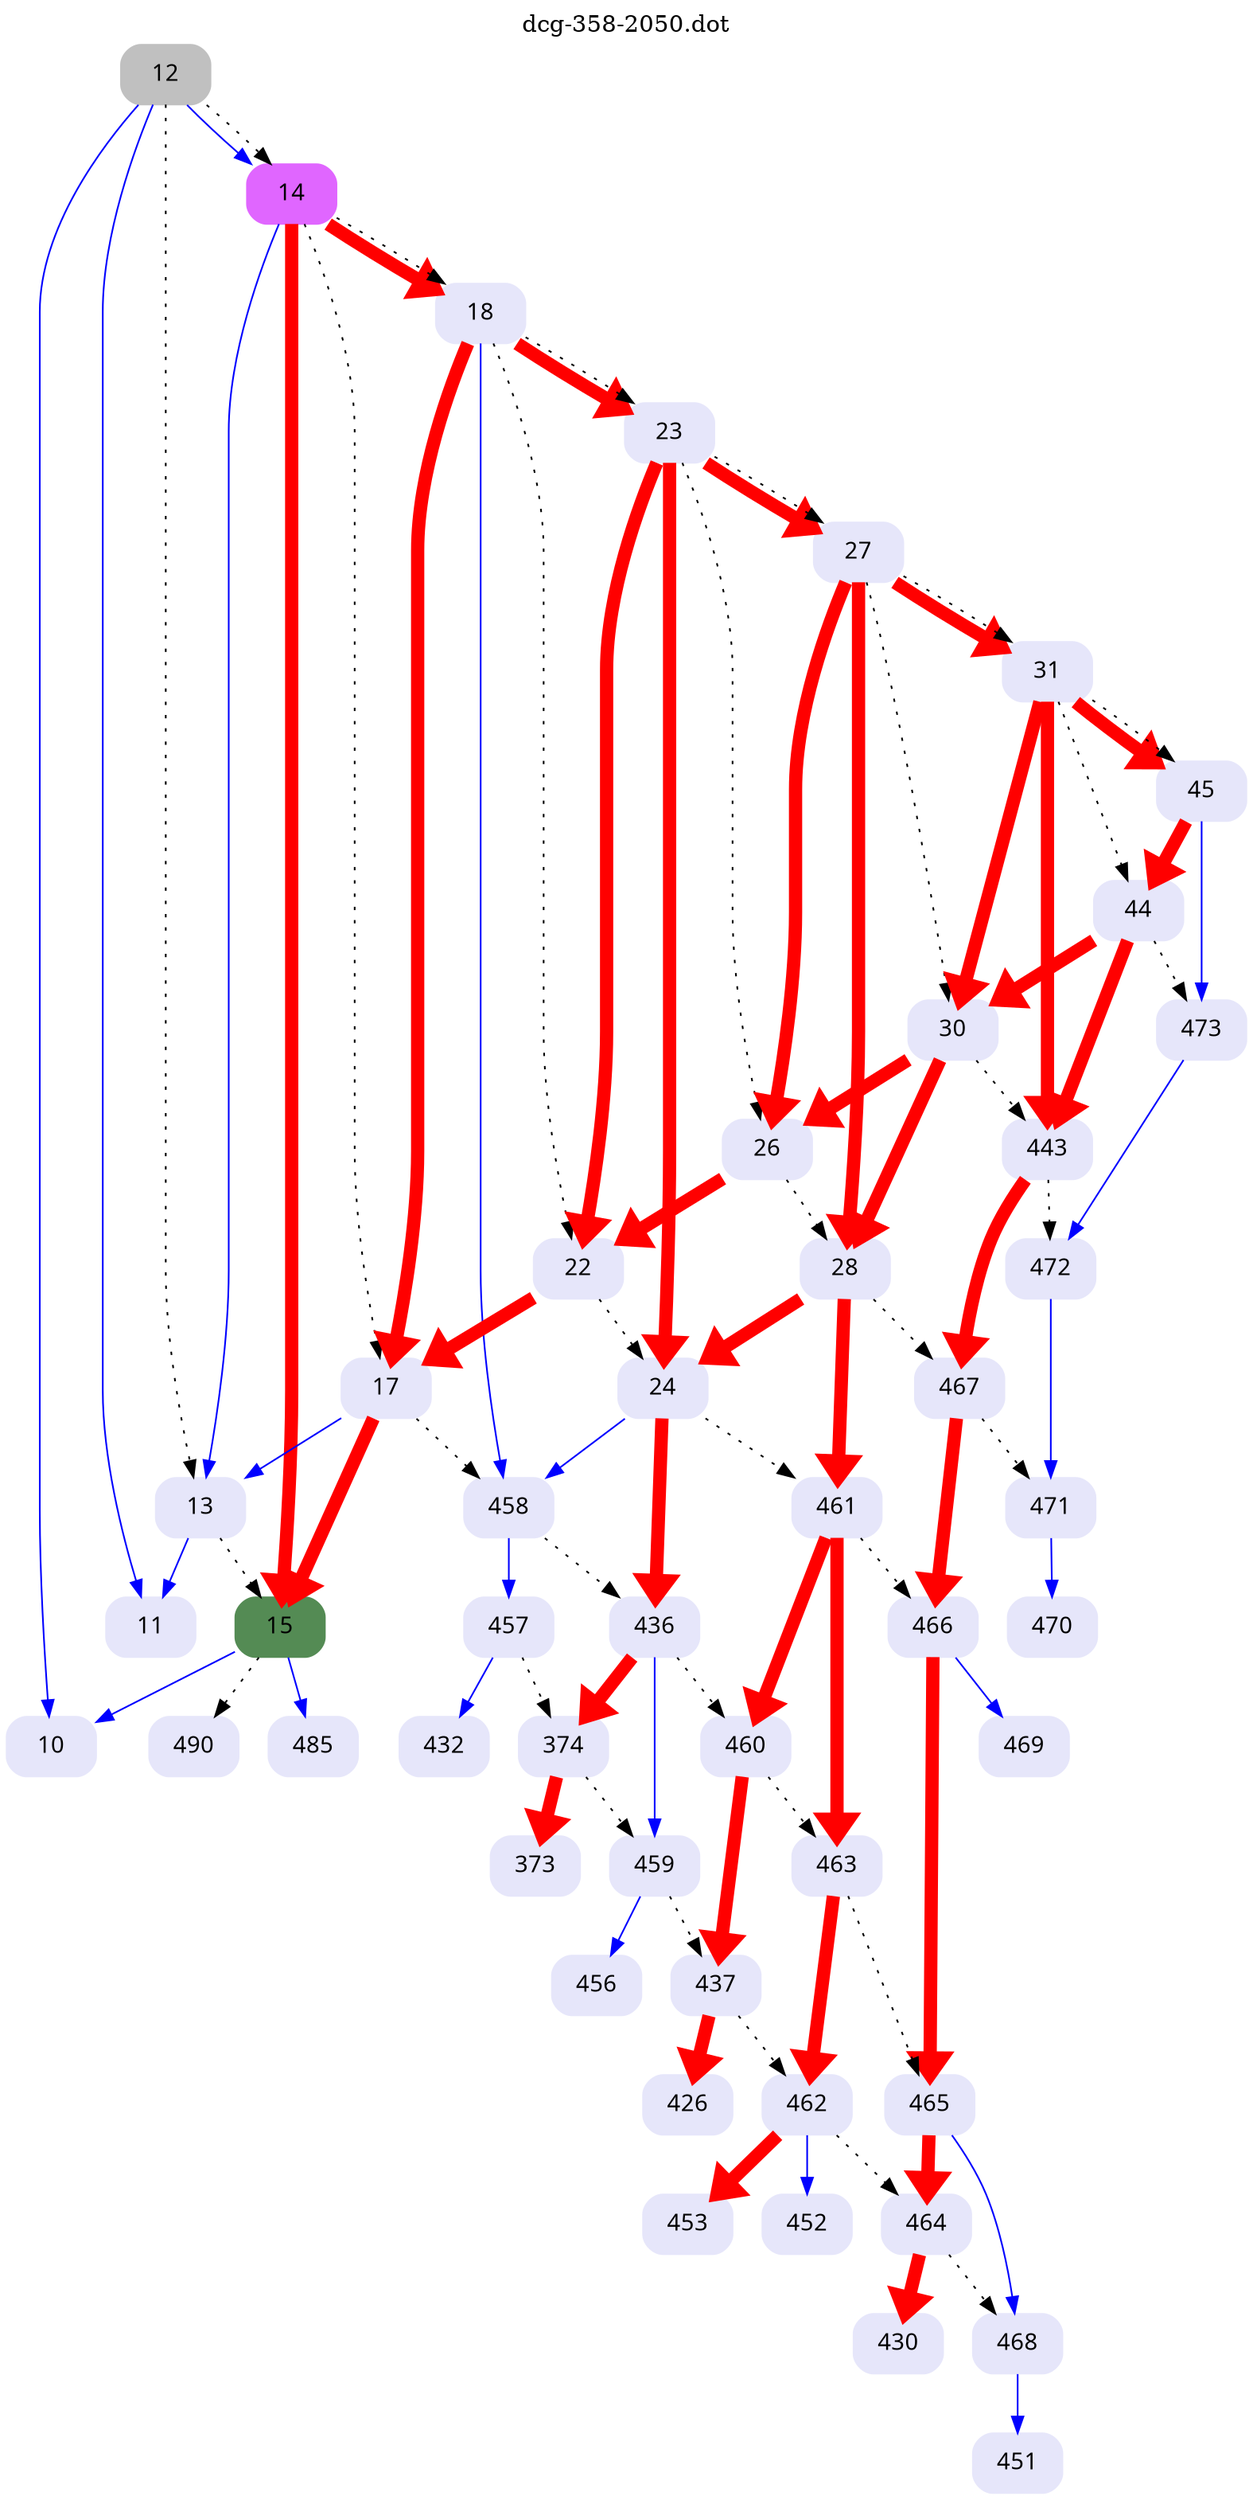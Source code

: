 digraph dcg_358 {
  labelloc="t";
  label="dcg-358-2050.dot";
  node [fontname="sans-serif"];
  node [shape=box style="rounded,filled"];
  n12 [label="12" color=grey];
  n12 -> n11 [color=blue penwidth=1];
  n12 -> n10 [color=blue penwidth=1];
  n12 -> n14 [color=blue penwidth=1];
  n12 -> n13 [style=dotted,label=""];
  n12 -> n14 [style=dotted,label=""];
  n14 [label="14" color=mediumorchid1];
  n14 -> n13 [color=blue penwidth=1];
  n14 -> n15 [color=red penwidth=8];
  n14 -> n18 [color=red penwidth=8];
  n14 -> n17 [style=dotted,label=""];
  n14 -> n18 [style=dotted,label=""];
  n18 [label="18" color=lavender];
  n18 -> n17 [color=red penwidth=8];
  n18 -> n458 [color=blue penwidth=1];
  n18 -> n23 [color=red penwidth=8];
  n18 -> n22 [style=dotted,label=""];
  n18 -> n23 [style=dotted,label=""];
  n23 [label="23" color=lavender];
  n23 -> n22 [color=red penwidth=8];
  n23 -> n24 [color=red penwidth=8];
  n23 -> n27 [color=red penwidth=8];
  n23 -> n26 [style=dotted,label=""];
  n23 -> n27 [style=dotted,label=""];
  n27 [label="27" color=lavender];
  n27 -> n26 [color=red penwidth=8];
  n27 -> n28 [color=red penwidth=8];
  n27 -> n31 [color=red penwidth=8];
  n27 -> n30 [style=dotted,label=""];
  n27 -> n31 [style=dotted,label=""];
  n31 [label="31" color=lavender];
  n31 -> n30 [color=red penwidth=8];
  n31 -> n443 [color=red penwidth=8];
  n31 -> n45 [color=red penwidth=8];
  n31 -> n44 [style=dotted,label=""];
  n31 -> n45 [style=dotted,label=""];
  n45 [label="45" color=lavender];
  n45 -> n44 [color=red penwidth=8];
  n45 -> n473 [color=blue penwidth=1];
  n473 [label="473" color=lavender];
  n473 -> n472 [color=blue penwidth=1];
  n472 [label="472" color=lavender];
  n472 -> n471 [color=blue penwidth=1];
  n471 [label="471" color=lavender];
  n471 -> n470 [color=blue penwidth=1];
  n470 [label="470" color=lavender];
  n44 [label="44" color=lavender];
  n44 -> n30 [color=red penwidth=8];
  n44 -> n443 [color=red penwidth=8];
  n44 -> n473 [style=dotted,label=""];
  n443 [label="443" color=lavender];
  n443 -> n467 [color=red penwidth=8];
  n443 -> n472 [style=dotted,label=""];
  n467 [label="467" color=lavender];
  n467 -> n466 [color=red penwidth=8];
  n467 -> n471 [style=dotted,label=""];
  n466 [label="466" color=lavender];
  n466 -> n465 [color=red penwidth=8];
  n466 -> n469 [color=blue penwidth=1];
  n469 [label="469" color=lavender];
  n465 [label="465" color=lavender];
  n465 -> n464 [color=red penwidth=8];
  n465 -> n468 [color=blue penwidth=1];
  n468 [label="468" color=lavender];
  n468 -> n451 [color=blue penwidth=1];
  n451 [label="451" color=lavender];
  n464 [label="464" color=lavender];
  n464 -> n430 [color=red penwidth=8];
  n464 -> n468 [style=dotted,label=""];
  n430 [label="430" color=lavender];
  n30 [label="30" color=lavender];
  n30 -> n26 [color=red penwidth=8];
  n30 -> n28 [color=red penwidth=8];
  n30 -> n443 [style=dotted,label=""];
  n28 [label="28" color=lavender];
  n28 -> n24 [color=red penwidth=8];
  n28 -> n461 [color=red penwidth=8];
  n28 -> n467 [style=dotted,label=""];
  n461 [label="461" color=lavender];
  n461 -> n460 [color=red penwidth=8];
  n461 -> n463 [color=red penwidth=8];
  n461 -> n466 [style=dotted,label=""];
  n463 [label="463" color=lavender];
  n463 -> n462 [color=red penwidth=8];
  n463 -> n465 [style=dotted,label=""];
  n462 [label="462" color=lavender];
  n462 -> n453 [color=red penwidth=8];
  n462 -> n452 [color=blue penwidth=1];
  n462 -> n464 [style=dotted,label=""];
  n452 [label="452" color=lavender];
  n453 [label="453" color=lavender];
  n460 [label="460" color=lavender];
  n460 -> n437 [color=red penwidth=8];
  n460 -> n463 [style=dotted,label=""];
  n437 [label="437" color=lavender];
  n437 -> n426 [color=red penwidth=8];
  n437 -> n462 [style=dotted,label=""];
  n426 [label="426" color=lavender];
  n24 [label="24" color=lavender];
  n24 -> n458 [color=blue penwidth=1];
  n24 -> n436 [color=red penwidth=8];
  n24 -> n461 [style=dotted,label=""];
  n436 [label="436" color=lavender];
  n436 -> n374 [color=red penwidth=8];
  n436 -> n459 [color=blue penwidth=1];
  n436 -> n460 [style=dotted,label=""];
  n459 [label="459" color=lavender];
  n459 -> n456 [color=blue penwidth=1];
  n459 -> n437 [style=dotted,label=""];
  n456 [label="456" color=lavender];
  n374 [label="374" color=lavender];
  n374 -> n373 [color=red penwidth=8];
  n374 -> n459 [style=dotted,label=""];
  n373 [label="373" color=lavender];
  n458 [label="458" color=lavender];
  n458 -> n457 [color=blue penwidth=1];
  n458 -> n436 [style=dotted,label=""];
  n457 [label="457" color=lavender];
  n457 -> n432 [color=blue penwidth=1];
  n457 -> n374 [style=dotted,label=""];
  n432 [label="432" color=lavender];
  n26 [label="26" color=lavender];
  n26 -> n22 [color=red penwidth=8];
  n26 -> n28 [style=dotted,label=""];
  n22 [label="22" color=lavender];
  n22 -> n17 [color=red penwidth=8];
  n22 -> n24 [style=dotted,label=""];
  n17 [label="17" color=lavender];
  n17 -> n13 [color=blue penwidth=1];
  n17 -> n15 [color=red penwidth=8];
  n17 -> n458 [style=dotted,label=""];
  n15 [label="15" color=palegreen4];
  n15 -> n10 [color=blue penwidth=1];
  n15 -> n485 [color=blue penwidth=1];
  n15 -> n490 [style=dotted,label=""];
  n485 [label="485" color=lavender];
  n10 [label="10" color=lavender];
  n490 [label="490" color=lavender];
  n13 [label="13" color=lavender];
  n13 -> n11 [color=blue penwidth=1];
  n13 -> n15 [style=dotted,label=""];
  n11 [label="11" color=lavender];
}
